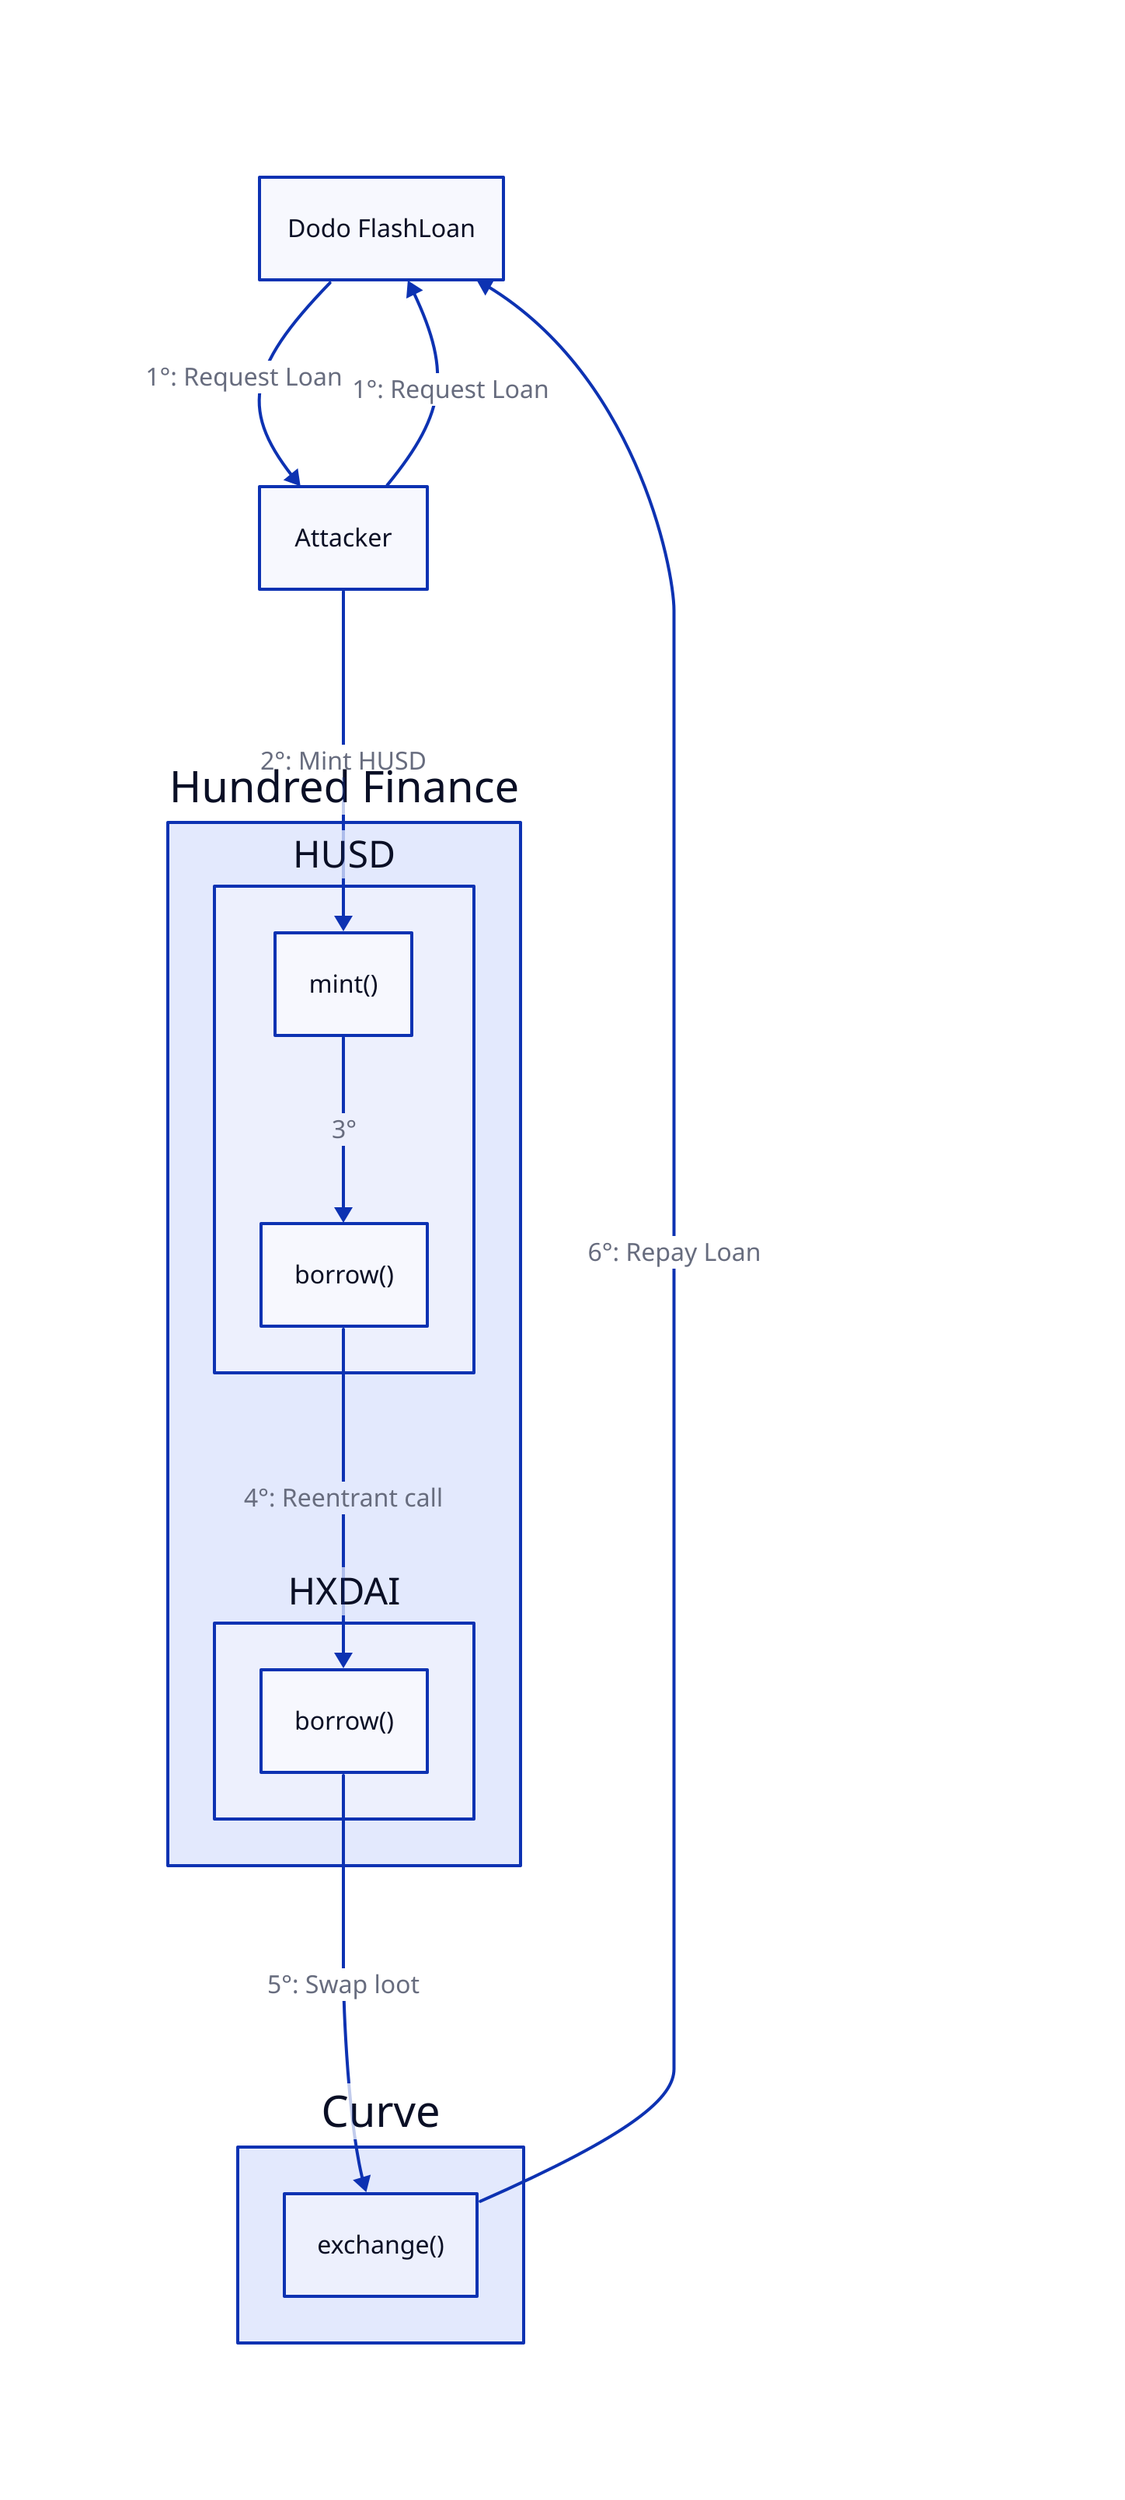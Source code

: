 dodo:  Dodo FlashLoan

attacker: Attacker 

Hundred: Hundred Finance {
    HUSD: HUSD {
        mint: mint()
        borrow: borrow()
    }
    HXDAI: HXDAI {
        borrow: borrow()
    }
}

curve: Curve {
    exchange: exchange()
}

attacker -> dodo -> attacker: 1°: Request Loan
attacker -> Hundred.HUSD.mint: 2°: Mint HUSD
Hundred.HUSD.mint -> Hundred.HUSD.borrow: 3°
Hundred.HUSD.borrow -> Hundred.HXDAI.borrow: 4°: Reentrant call
Hundred.HXDAI.borrow -> curve.exchange: 5°: Swap loot
curve.exchange -> dodo: 6°: Repay Loan

  explanation: |md
    # Hundred Finance
    - Reentrancy with ERC667 hooks
  |
  